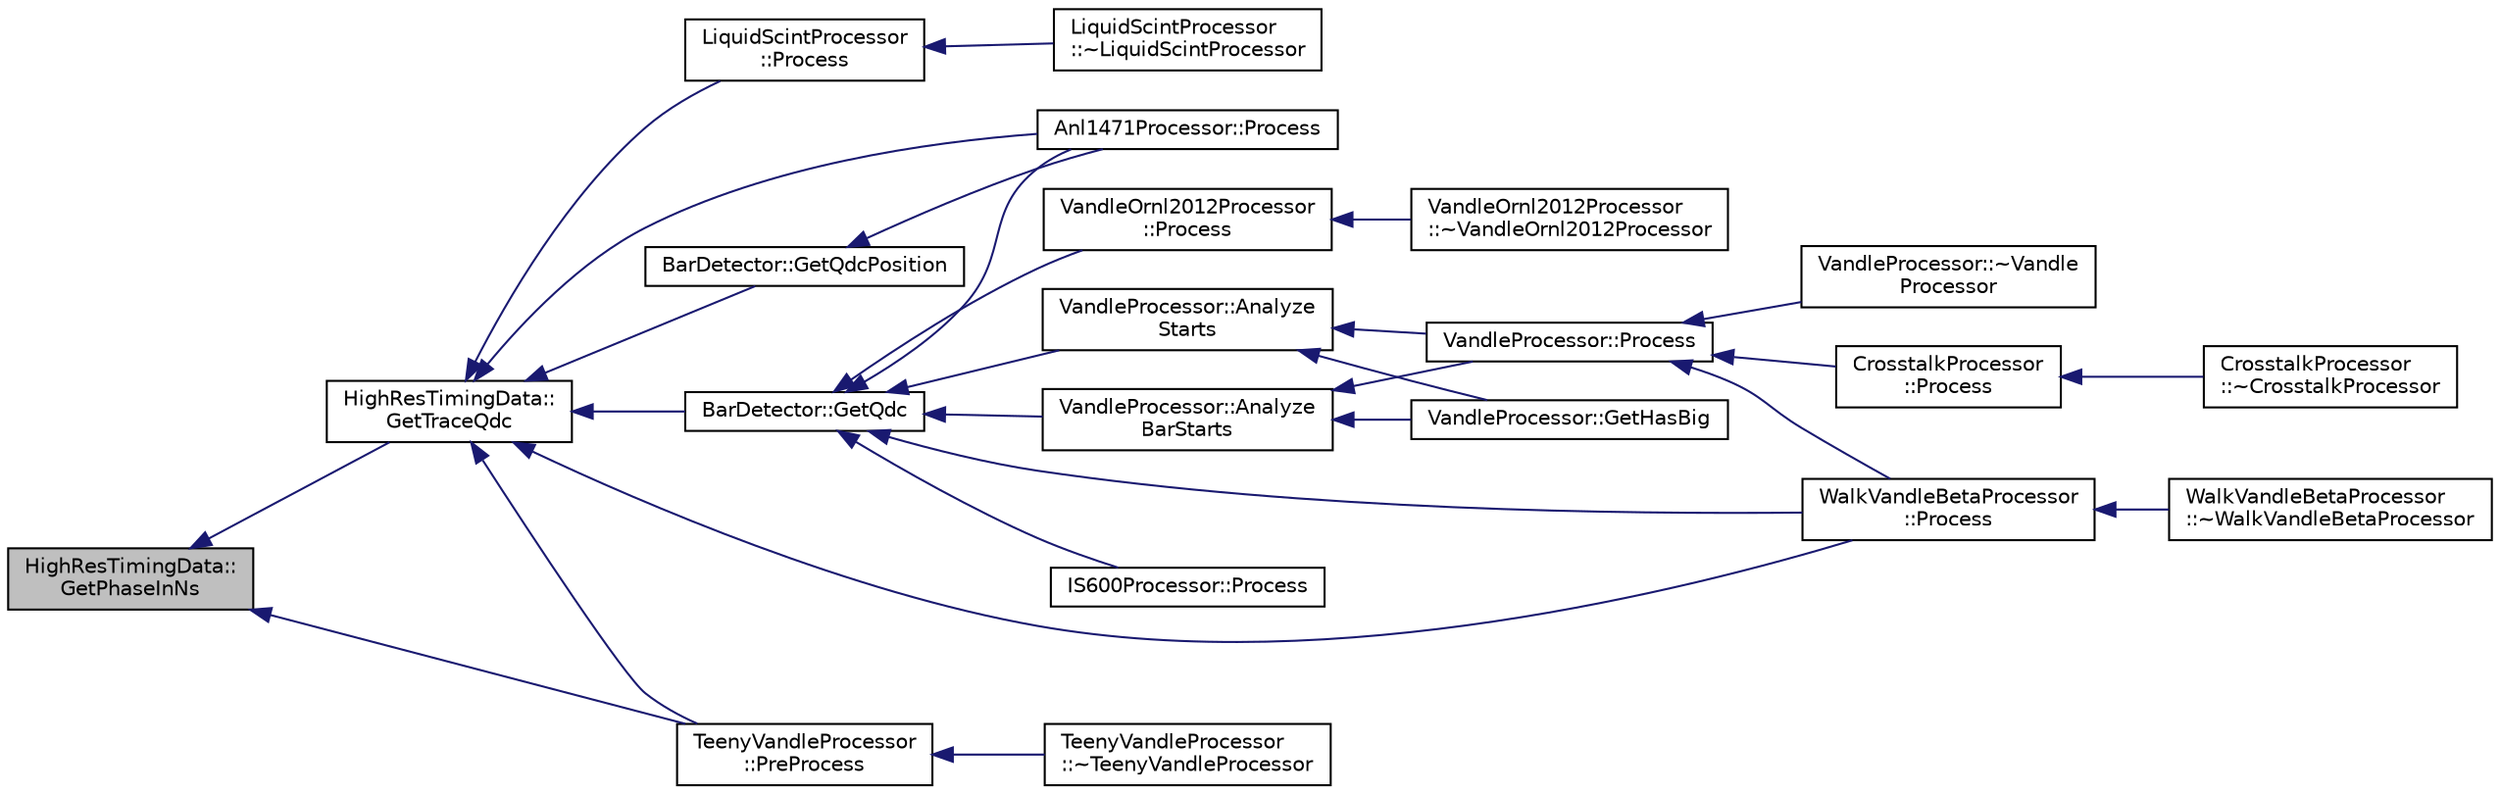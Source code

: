 digraph "HighResTimingData::GetPhaseInNs"
{
  edge [fontname="Helvetica",fontsize="10",labelfontname="Helvetica",labelfontsize="10"];
  node [fontname="Helvetica",fontsize="10",shape=record];
  rankdir="LR";
  Node1 [label="HighResTimingData::\lGetPhaseInNs",height=0.2,width=0.4,color="black", fillcolor="grey75", style="filled", fontcolor="black"];
  Node1 -> Node2 [dir="back",color="midnightblue",fontsize="10",style="solid",fontname="Helvetica"];
  Node2 [label="HighResTimingData::\lGetTraceQdc",height=0.2,width=0.4,color="black", fillcolor="white", style="filled",URL="$d7/d61/class_high_res_timing_data.html#ae030857390e4ad2262e30f896c9f03b3"];
  Node2 -> Node3 [dir="back",color="midnightblue",fontsize="10",style="solid",fontname="Helvetica"];
  Node3 [label="Anl1471Processor::Process",height=0.2,width=0.4,color="black", fillcolor="white", style="filled",URL="$d2/daa/class_anl1471_processor.html#ae0e82aa964d24549afd9d17f1a136fc2"];
  Node2 -> Node4 [dir="back",color="midnightblue",fontsize="10",style="solid",fontname="Helvetica"];
  Node4 [label="BarDetector::GetQdc",height=0.2,width=0.4,color="black", fillcolor="white", style="filled",URL="$d6/d15/class_bar_detector.html#a425dd8e2c5639358fa9728dfcc90b35e"];
  Node4 -> Node3 [dir="back",color="midnightblue",fontsize="10",style="solid",fontname="Helvetica"];
  Node4 -> Node5 [dir="back",color="midnightblue",fontsize="10",style="solid",fontname="Helvetica"];
  Node5 [label="IS600Processor::Process",height=0.2,width=0.4,color="black", fillcolor="white", style="filled",URL="$de/d81/class_i_s600_processor.html#a92f29e9c021fffb08f02bf48d12aff42"];
  Node4 -> Node6 [dir="back",color="midnightblue",fontsize="10",style="solid",fontname="Helvetica"];
  Node6 [label="VandleOrnl2012Processor\l::Process",height=0.2,width=0.4,color="black", fillcolor="white", style="filled",URL="$d1/dd7/class_vandle_ornl2012_processor.html#a05b7477fad0d6614e01ca86cb9cff0bf"];
  Node6 -> Node7 [dir="back",color="midnightblue",fontsize="10",style="solid",fontname="Helvetica"];
  Node7 [label="VandleOrnl2012Processor\l::~VandleOrnl2012Processor",height=0.2,width=0.4,color="black", fillcolor="white", style="filled",URL="$d1/dd7/class_vandle_ornl2012_processor.html#a394c47ec126f1be6ca5ef7dc5ce305d1"];
  Node4 -> Node8 [dir="back",color="midnightblue",fontsize="10",style="solid",fontname="Helvetica"];
  Node8 [label="VandleProcessor::Analyze\lBarStarts",height=0.2,width=0.4,color="black", fillcolor="white", style="filled",URL="$db/d21/class_vandle_processor.html#a0110c42a30912f6c299770a8d7bb2283",tooltip="Analyze the data for scenarios with Bar Starts; e.g. Double Beta detectors. "];
  Node8 -> Node9 [dir="back",color="midnightblue",fontsize="10",style="solid",fontname="Helvetica"];
  Node9 [label="VandleProcessor::Process",height=0.2,width=0.4,color="black", fillcolor="white", style="filled",URL="$db/d21/class_vandle_processor.html#ac50169b4e140313d1a5a2ce6032dc6af"];
  Node9 -> Node10 [dir="back",color="midnightblue",fontsize="10",style="solid",fontname="Helvetica"];
  Node10 [label="CrosstalkProcessor\l::Process",height=0.2,width=0.4,color="black", fillcolor="white", style="filled",URL="$de/d3c/class_crosstalk_processor.html#a641e3912de9f8d9f2a9bf4e902429723"];
  Node10 -> Node11 [dir="back",color="midnightblue",fontsize="10",style="solid",fontname="Helvetica"];
  Node11 [label="CrosstalkProcessor\l::~CrosstalkProcessor",height=0.2,width=0.4,color="black", fillcolor="white", style="filled",URL="$de/d3c/class_crosstalk_processor.html#a974ad94596916e6d24e863dcbec1058c"];
  Node9 -> Node12 [dir="back",color="midnightblue",fontsize="10",style="solid",fontname="Helvetica"];
  Node12 [label="VandleProcessor::~Vandle\lProcessor",height=0.2,width=0.4,color="black", fillcolor="white", style="filled",URL="$db/d21/class_vandle_processor.html#adeb801d12cbeb4a4426b7d2f5ee522cd",tooltip="Default Destructor */. "];
  Node9 -> Node13 [dir="back",color="midnightblue",fontsize="10",style="solid",fontname="Helvetica"];
  Node13 [label="WalkVandleBetaProcessor\l::Process",height=0.2,width=0.4,color="black", fillcolor="white", style="filled",URL="$d0/d80/class_walk_vandle_beta_processor.html#a191e1076d68a81dde827459dd3374124"];
  Node13 -> Node14 [dir="back",color="midnightblue",fontsize="10",style="solid",fontname="Helvetica"];
  Node14 [label="WalkVandleBetaProcessor\l::~WalkVandleBetaProcessor",height=0.2,width=0.4,color="black", fillcolor="white", style="filled",URL="$d0/d80/class_walk_vandle_beta_processor.html#a4b72d8b893fa03ac656780d152640428"];
  Node8 -> Node15 [dir="back",color="midnightblue",fontsize="10",style="solid",fontname="Helvetica"];
  Node15 [label="VandleProcessor::GetHasBig",height=0.2,width=0.4,color="black", fillcolor="white", style="filled",URL="$db/d21/class_vandle_processor.html#a186633b14ff6be88a7ef5c0e1a646ae2"];
  Node4 -> Node16 [dir="back",color="midnightblue",fontsize="10",style="solid",fontname="Helvetica"];
  Node16 [label="VandleProcessor::Analyze\lStarts",height=0.2,width=0.4,color="black", fillcolor="white", style="filled",URL="$db/d21/class_vandle_processor.html#abf7e3570d321d098ef154bbe937821dc",tooltip="Analyze the data for scenarios with Single sided Starts; e.g. LeRIBSS beta scintillators. "];
  Node16 -> Node9 [dir="back",color="midnightblue",fontsize="10",style="solid",fontname="Helvetica"];
  Node16 -> Node15 [dir="back",color="midnightblue",fontsize="10",style="solid",fontname="Helvetica"];
  Node4 -> Node13 [dir="back",color="midnightblue",fontsize="10",style="solid",fontname="Helvetica"];
  Node2 -> Node17 [dir="back",color="midnightblue",fontsize="10",style="solid",fontname="Helvetica"];
  Node17 [label="BarDetector::GetQdcPosition",height=0.2,width=0.4,color="black", fillcolor="white", style="filled",URL="$d6/d15/class_bar_detector.html#afbfc72aea4d7b48838f3f8fff5a619e2"];
  Node17 -> Node3 [dir="back",color="midnightblue",fontsize="10",style="solid",fontname="Helvetica"];
  Node2 -> Node18 [dir="back",color="midnightblue",fontsize="10",style="solid",fontname="Helvetica"];
  Node18 [label="LiquidScintProcessor\l::Process",height=0.2,width=0.4,color="black", fillcolor="white", style="filled",URL="$d7/d6b/class_liquid_scint_processor.html#a6e1f7662a1362e5c14275c9a13388231"];
  Node18 -> Node19 [dir="back",color="midnightblue",fontsize="10",style="solid",fontname="Helvetica"];
  Node19 [label="LiquidScintProcessor\l::~LiquidScintProcessor",height=0.2,width=0.4,color="black", fillcolor="white", style="filled",URL="$d7/d6b/class_liquid_scint_processor.html#a4d89e8c3779a6903973b8313b063ceb1"];
  Node2 -> Node20 [dir="back",color="midnightblue",fontsize="10",style="solid",fontname="Helvetica"];
  Node20 [label="TeenyVandleProcessor\l::PreProcess",height=0.2,width=0.4,color="black", fillcolor="white", style="filled",URL="$d3/d5e/class_teeny_vandle_processor.html#a01b193b7a00b5bbc2d0b35ccc0f34d82"];
  Node20 -> Node21 [dir="back",color="midnightblue",fontsize="10",style="solid",fontname="Helvetica"];
  Node21 [label="TeenyVandleProcessor\l::~TeenyVandleProcessor",height=0.2,width=0.4,color="black", fillcolor="white", style="filled",URL="$d3/d5e/class_teeny_vandle_processor.html#ace84b3cc48debac1892f4fa954adafbd"];
  Node2 -> Node13 [dir="back",color="midnightblue",fontsize="10",style="solid",fontname="Helvetica"];
  Node1 -> Node20 [dir="back",color="midnightblue",fontsize="10",style="solid",fontname="Helvetica"];
}
